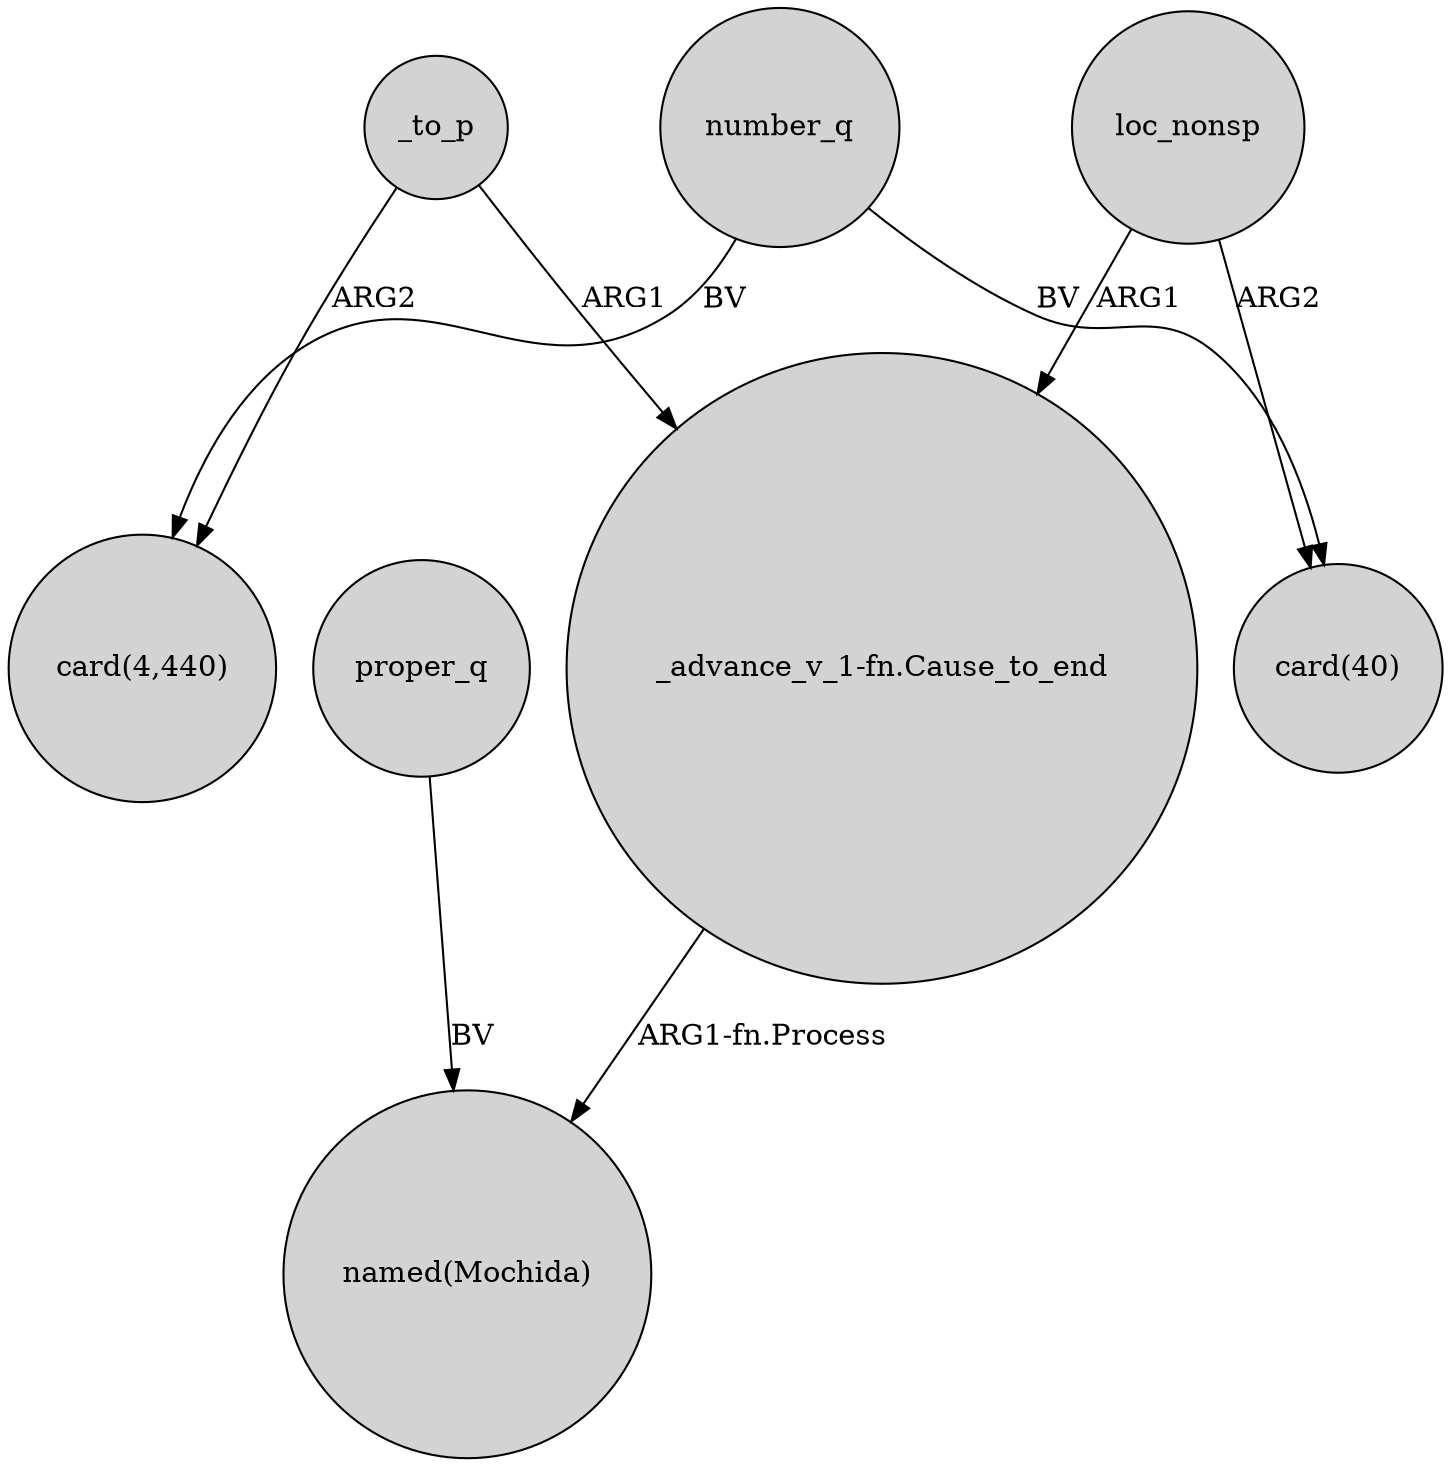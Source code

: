 digraph {
	node [shape=circle style=filled]
	number_q -> "card(4,440)" [label=BV]
	number_q -> "card(40)" [label=BV]
	_to_p -> "card(4,440)" [label=ARG2]
	proper_q -> "named(Mochida)" [label=BV]
	loc_nonsp -> "card(40)" [label=ARG2]
	loc_nonsp -> "_advance_v_1-fn.Cause_to_end" [label=ARG1]
	"_advance_v_1-fn.Cause_to_end" -> "named(Mochida)" [label="ARG1-fn.Process"]
	_to_p -> "_advance_v_1-fn.Cause_to_end" [label=ARG1]
}
